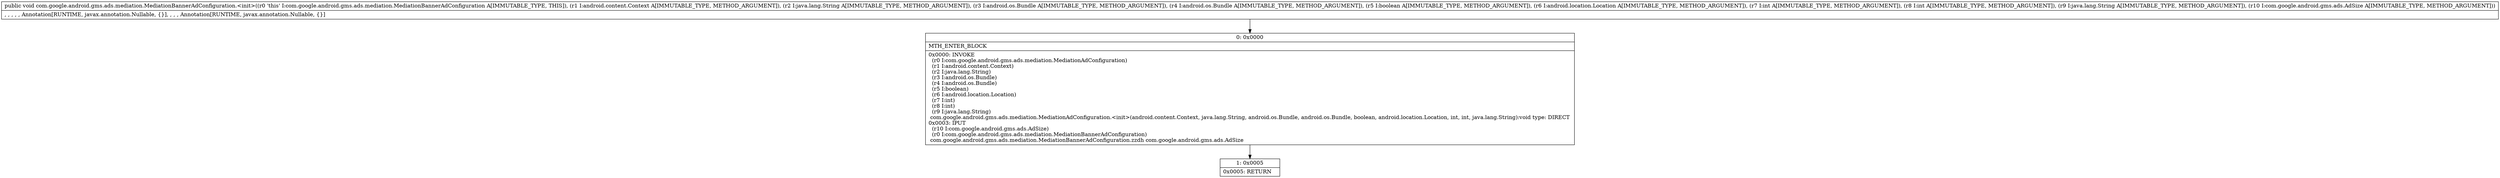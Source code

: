 digraph "CFG forcom.google.android.gms.ads.mediation.MediationBannerAdConfiguration.\<init\>(Landroid\/content\/Context;Ljava\/lang\/String;Landroid\/os\/Bundle;Landroid\/os\/Bundle;ZLandroid\/location\/Location;IILjava\/lang\/String;Lcom\/google\/android\/gms\/ads\/AdSize;)V" {
Node_0 [shape=record,label="{0\:\ 0x0000|MTH_ENTER_BLOCK\l|0x0000: INVOKE  \l  (r0 I:com.google.android.gms.ads.mediation.MediationAdConfiguration)\l  (r1 I:android.content.Context)\l  (r2 I:java.lang.String)\l  (r3 I:android.os.Bundle)\l  (r4 I:android.os.Bundle)\l  (r5 I:boolean)\l  (r6 I:android.location.Location)\l  (r7 I:int)\l  (r8 I:int)\l  (r9 I:java.lang.String)\l com.google.android.gms.ads.mediation.MediationAdConfiguration.\<init\>(android.content.Context, java.lang.String, android.os.Bundle, android.os.Bundle, boolean, android.location.Location, int, int, java.lang.String):void type: DIRECT \l0x0003: IPUT  \l  (r10 I:com.google.android.gms.ads.AdSize)\l  (r0 I:com.google.android.gms.ads.mediation.MediationBannerAdConfiguration)\l com.google.android.gms.ads.mediation.MediationBannerAdConfiguration.zzdh com.google.android.gms.ads.AdSize \l}"];
Node_1 [shape=record,label="{1\:\ 0x0005|0x0005: RETURN   \l}"];
MethodNode[shape=record,label="{public void com.google.android.gms.ads.mediation.MediationBannerAdConfiguration.\<init\>((r0 'this' I:com.google.android.gms.ads.mediation.MediationBannerAdConfiguration A[IMMUTABLE_TYPE, THIS]), (r1 I:android.content.Context A[IMMUTABLE_TYPE, METHOD_ARGUMENT]), (r2 I:java.lang.String A[IMMUTABLE_TYPE, METHOD_ARGUMENT]), (r3 I:android.os.Bundle A[IMMUTABLE_TYPE, METHOD_ARGUMENT]), (r4 I:android.os.Bundle A[IMMUTABLE_TYPE, METHOD_ARGUMENT]), (r5 I:boolean A[IMMUTABLE_TYPE, METHOD_ARGUMENT]), (r6 I:android.location.Location A[IMMUTABLE_TYPE, METHOD_ARGUMENT]), (r7 I:int A[IMMUTABLE_TYPE, METHOD_ARGUMENT]), (r8 I:int A[IMMUTABLE_TYPE, METHOD_ARGUMENT]), (r9 I:java.lang.String A[IMMUTABLE_TYPE, METHOD_ARGUMENT]), (r10 I:com.google.android.gms.ads.AdSize A[IMMUTABLE_TYPE, METHOD_ARGUMENT]))  | , , , , , Annotation[RUNTIME, javax.annotation.Nullable, \{\}], , , , Annotation[RUNTIME, javax.annotation.Nullable, \{\}]\l}"];
MethodNode -> Node_0;
Node_0 -> Node_1;
}

